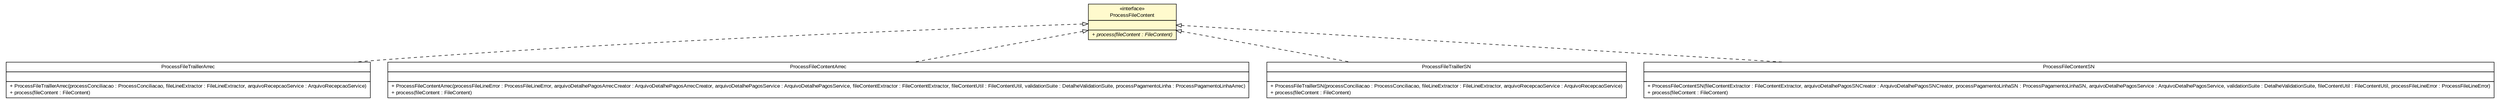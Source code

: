 #!/usr/local/bin/dot
#
# Class diagram 
# Generated by UMLGraph version R5_6 (http://www.umlgraph.org/)
#

digraph G {
	edge [fontname="arial",fontsize=10,labelfontname="arial",labelfontsize=10];
	node [fontname="arial",fontsize=10,shape=plaintext];
	nodesep=0.25;
	ranksep=0.5;
	// br.gov.to.sefaz.arr.processamento.process.content.arrecadacao.ProcessFileTraillerArrec
	c133257 [label=<<table title="br.gov.to.sefaz.arr.processamento.process.content.arrecadacao.ProcessFileTraillerArrec" border="0" cellborder="1" cellspacing="0" cellpadding="2" port="p" href="./arrecadacao/ProcessFileTraillerArrec.html">
		<tr><td><table border="0" cellspacing="0" cellpadding="1">
<tr><td align="center" balign="center"> ProcessFileTraillerArrec </td></tr>
		</table></td></tr>
		<tr><td><table border="0" cellspacing="0" cellpadding="1">
<tr><td align="left" balign="left">  </td></tr>
		</table></td></tr>
		<tr><td><table border="0" cellspacing="0" cellpadding="1">
<tr><td align="left" balign="left"> + ProcessFileTraillerArrec(processConciliacao : ProcessConciliacao, fileLineExtractor : FileLineExtractor, arquivoRecepcaoService : ArquivoRecepcaoService) </td></tr>
<tr><td align="left" balign="left"> + process(fileContent : FileContent) </td></tr>
		</table></td></tr>
		</table>>, URL="./arrecadacao/ProcessFileTraillerArrec.html", fontname="arial", fontcolor="black", fontsize=10.0];
	// br.gov.to.sefaz.arr.processamento.process.content.arrecadacao.ProcessFileContentArrec
	c133258 [label=<<table title="br.gov.to.sefaz.arr.processamento.process.content.arrecadacao.ProcessFileContentArrec" border="0" cellborder="1" cellspacing="0" cellpadding="2" port="p" href="./arrecadacao/ProcessFileContentArrec.html">
		<tr><td><table border="0" cellspacing="0" cellpadding="1">
<tr><td align="center" balign="center"> ProcessFileContentArrec </td></tr>
		</table></td></tr>
		<tr><td><table border="0" cellspacing="0" cellpadding="1">
<tr><td align="left" balign="left">  </td></tr>
		</table></td></tr>
		<tr><td><table border="0" cellspacing="0" cellpadding="1">
<tr><td align="left" balign="left"> + ProcessFileContentArrec(processFileLineError : ProcessFileLineError, arquivoDetalhePagosArrecCreator : ArquivoDetalhePagosArrecCreator, arquivoDetalhePagosService : ArquivoDetalhePagosService, fileContentExtractor : FileContentExtractor, fileContentUtil : FileContentUtil, validationSuite : DetalheValidationSuite, processPagamentoLinha : ProcessPagamentoLinhaArrec) </td></tr>
<tr><td align="left" balign="left"> + process(fileContent : FileContent) </td></tr>
		</table></td></tr>
		</table>>, URL="./arrecadacao/ProcessFileContentArrec.html", fontname="arial", fontcolor="black", fontsize=10.0];
	// br.gov.to.sefaz.arr.processamento.process.content.ProcessFileContent
	c133261 [label=<<table title="br.gov.to.sefaz.arr.processamento.process.content.ProcessFileContent" border="0" cellborder="1" cellspacing="0" cellpadding="2" port="p" bgcolor="lemonChiffon" href="./ProcessFileContent.html">
		<tr><td><table border="0" cellspacing="0" cellpadding="1">
<tr><td align="center" balign="center"> &#171;interface&#187; </td></tr>
<tr><td align="center" balign="center"> ProcessFileContent </td></tr>
		</table></td></tr>
		<tr><td><table border="0" cellspacing="0" cellpadding="1">
<tr><td align="left" balign="left">  </td></tr>
		</table></td></tr>
		<tr><td><table border="0" cellspacing="0" cellpadding="1">
<tr><td align="left" balign="left"><font face="arial italic" point-size="10.0"> + process(fileContent : FileContent) </font></td></tr>
		</table></td></tr>
		</table>>, URL="./ProcessFileContent.html", fontname="arial", fontcolor="black", fontsize=10.0];
	// br.gov.to.sefaz.arr.processamento.process.content.simplesnacional.ProcessFileTraillerSN
	c133263 [label=<<table title="br.gov.to.sefaz.arr.processamento.process.content.simplesnacional.ProcessFileTraillerSN" border="0" cellborder="1" cellspacing="0" cellpadding="2" port="p" href="./simplesnacional/ProcessFileTraillerSN.html">
		<tr><td><table border="0" cellspacing="0" cellpadding="1">
<tr><td align="center" balign="center"> ProcessFileTraillerSN </td></tr>
		</table></td></tr>
		<tr><td><table border="0" cellspacing="0" cellpadding="1">
<tr><td align="left" balign="left">  </td></tr>
		</table></td></tr>
		<tr><td><table border="0" cellspacing="0" cellpadding="1">
<tr><td align="left" balign="left"> + ProcessFileTraillerSN(processConciliacao : ProcessConciliacao, fileLineExtractor : FileLineExtractor, arquivoRecepcaoService : ArquivoRecepcaoService) </td></tr>
<tr><td align="left" balign="left"> + process(fileContent : FileContent) </td></tr>
		</table></td></tr>
		</table>>, URL="./simplesnacional/ProcessFileTraillerSN.html", fontname="arial", fontcolor="black", fontsize=10.0];
	// br.gov.to.sefaz.arr.processamento.process.content.simplesnacional.ProcessFileContentSN
	c133264 [label=<<table title="br.gov.to.sefaz.arr.processamento.process.content.simplesnacional.ProcessFileContentSN" border="0" cellborder="1" cellspacing="0" cellpadding="2" port="p" href="./simplesnacional/ProcessFileContentSN.html">
		<tr><td><table border="0" cellspacing="0" cellpadding="1">
<tr><td align="center" balign="center"> ProcessFileContentSN </td></tr>
		</table></td></tr>
		<tr><td><table border="0" cellspacing="0" cellpadding="1">
<tr><td align="left" balign="left">  </td></tr>
		</table></td></tr>
		<tr><td><table border="0" cellspacing="0" cellpadding="1">
<tr><td align="left" balign="left"> + ProcessFileContentSN(fileContentExtractor : FileContentExtractor, arquivoDetalhePagosSNCreator : ArquivoDetalhePagosSNCreator, processPagamentoLinhaSN : ProcessPagamentoLinhaSN, arquivoDetalhePagosService : ArquivoDetalhePagosService, validationSuite : DetalheValidationSuite, fileContentUtil : FileContentUtil, processFileLineError : ProcessFileLineError) </td></tr>
<tr><td align="left" balign="left"> + process(fileContent : FileContent) </td></tr>
		</table></td></tr>
		</table>>, URL="./simplesnacional/ProcessFileContentSN.html", fontname="arial", fontcolor="black", fontsize=10.0];
	//br.gov.to.sefaz.arr.processamento.process.content.arrecadacao.ProcessFileTraillerArrec implements br.gov.to.sefaz.arr.processamento.process.content.ProcessFileContent
	c133261:p -> c133257:p [dir=back,arrowtail=empty,style=dashed];
	//br.gov.to.sefaz.arr.processamento.process.content.arrecadacao.ProcessFileContentArrec implements br.gov.to.sefaz.arr.processamento.process.content.ProcessFileContent
	c133261:p -> c133258:p [dir=back,arrowtail=empty,style=dashed];
	//br.gov.to.sefaz.arr.processamento.process.content.simplesnacional.ProcessFileTraillerSN implements br.gov.to.sefaz.arr.processamento.process.content.ProcessFileContent
	c133261:p -> c133263:p [dir=back,arrowtail=empty,style=dashed];
	//br.gov.to.sefaz.arr.processamento.process.content.simplesnacional.ProcessFileContentSN implements br.gov.to.sefaz.arr.processamento.process.content.ProcessFileContent
	c133261:p -> c133264:p [dir=back,arrowtail=empty,style=dashed];
}

